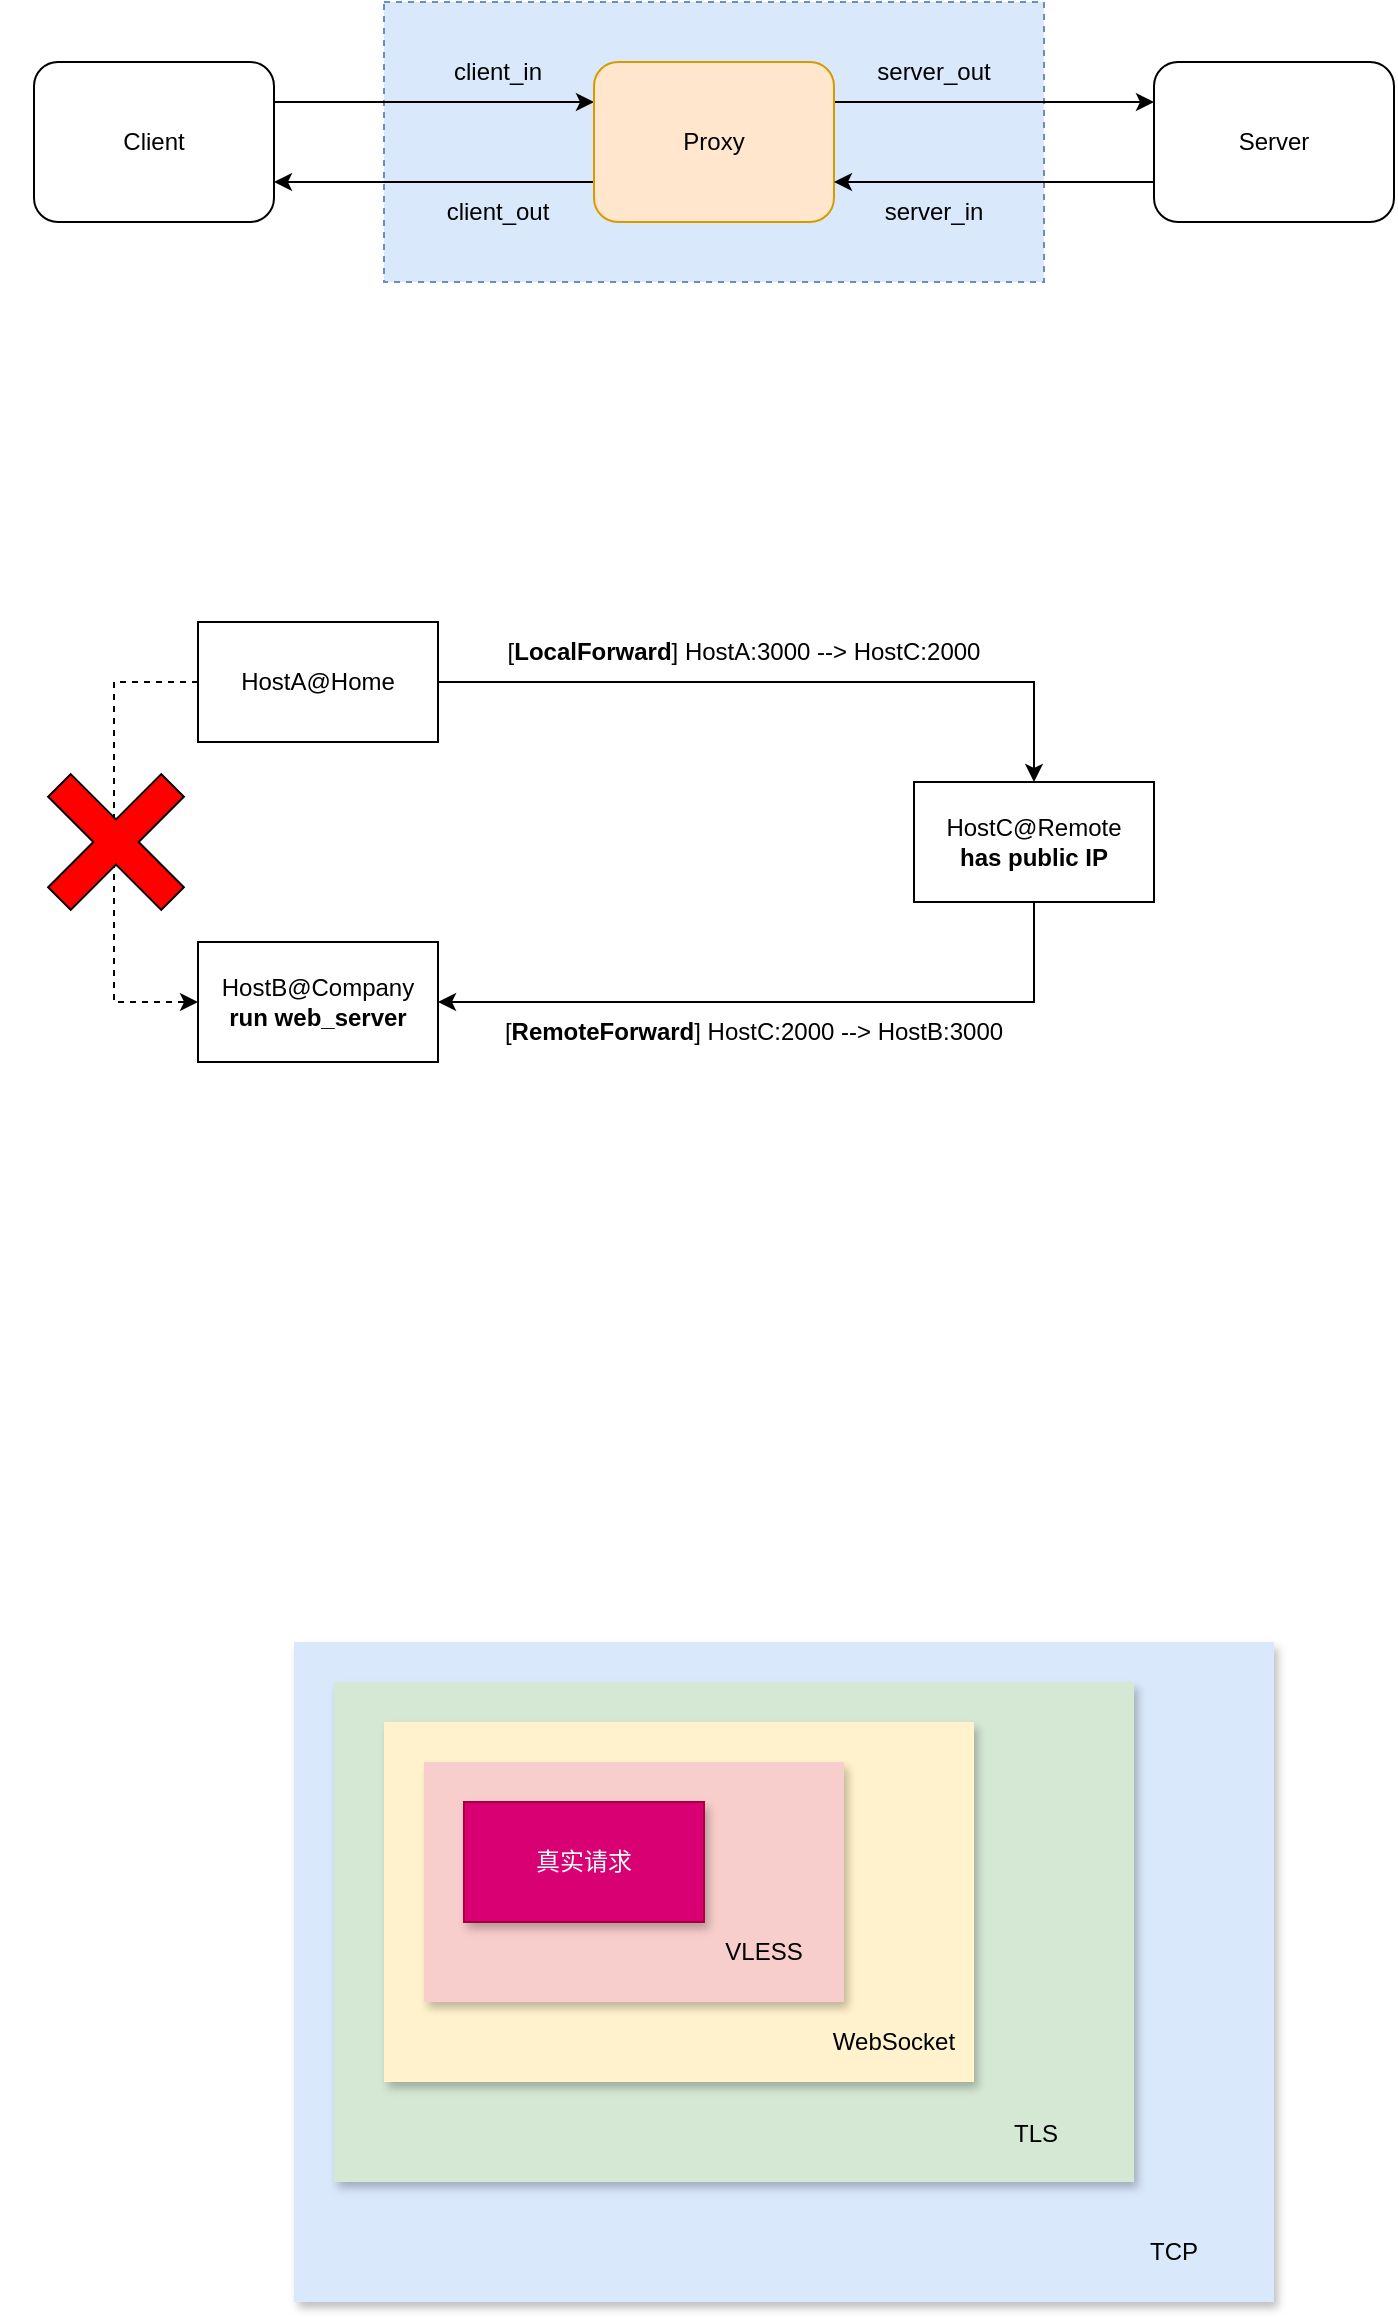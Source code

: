 <mxfile version="21.2.7" type="github">
  <diagram name="Page-1" id="8XETg-70EDmgeIA6E9z_">
    <mxGraphModel dx="968" dy="692" grid="1" gridSize="10" guides="1" tooltips="1" connect="1" arrows="1" fold="1" page="1" pageScale="1" pageWidth="850" pageHeight="1100" math="0" shadow="0">
      <root>
        <mxCell id="0" />
        <mxCell id="1" parent="0" />
        <mxCell id="nLy7EduG_a8Vsz1NF6yK-4" value="" style="rounded=0;whiteSpace=wrap;html=1;fillColor=#dae8fc;strokeColor=none;shadow=1;" vertex="1" parent="1">
          <mxGeometry x="170" y="990" width="490" height="330" as="geometry" />
        </mxCell>
        <mxCell id="nLy7EduG_a8Vsz1NF6yK-5" value="" style="rounded=0;whiteSpace=wrap;html=1;fillColor=#d5e8d4;strokeColor=none;shadow=1;" vertex="1" parent="1">
          <mxGeometry x="190" y="1010" width="400" height="250" as="geometry" />
        </mxCell>
        <mxCell id="nLy7EduG_a8Vsz1NF6yK-2" value="" style="rounded=0;whiteSpace=wrap;html=1;fillColor=#fff2cc;strokeColor=none;shadow=1;" vertex="1" parent="1">
          <mxGeometry x="215" y="1030" width="295" height="180" as="geometry" />
        </mxCell>
        <mxCell id="nLy7EduG_a8Vsz1NF6yK-3" value="" style="rounded=0;whiteSpace=wrap;html=1;fillColor=#f8cecc;strokeColor=none;shadow=1;" vertex="1" parent="1">
          <mxGeometry x="235" y="1050" width="210" height="120" as="geometry" />
        </mxCell>
        <mxCell id="RhbkSSskdxaJuLNrv9G9-12" value="" style="rounded=0;whiteSpace=wrap;html=1;fillColor=#dae8fc;dashed=1;strokeColor=#6c8ebf;" parent="1" vertex="1">
          <mxGeometry x="215" y="170" width="330" height="140" as="geometry" />
        </mxCell>
        <mxCell id="RhbkSSskdxaJuLNrv9G9-4" style="edgeStyle=orthogonalEdgeStyle;rounded=0;orthogonalLoop=1;jettySize=auto;html=1;exitX=1;exitY=0.25;exitDx=0;exitDy=0;entryX=0;entryY=0.25;entryDx=0;entryDy=0;" parent="1" source="RhbkSSskdxaJuLNrv9G9-1" target="RhbkSSskdxaJuLNrv9G9-2" edge="1">
          <mxGeometry relative="1" as="geometry" />
        </mxCell>
        <mxCell id="RhbkSSskdxaJuLNrv9G9-1" value="Client" style="rounded=1;whiteSpace=wrap;html=1;" parent="1" vertex="1">
          <mxGeometry x="40" y="200" width="120" height="80" as="geometry" />
        </mxCell>
        <mxCell id="RhbkSSskdxaJuLNrv9G9-5" style="edgeStyle=orthogonalEdgeStyle;rounded=0;orthogonalLoop=1;jettySize=auto;html=1;exitX=0;exitY=0.75;exitDx=0;exitDy=0;entryX=1;entryY=0.75;entryDx=0;entryDy=0;" parent="1" source="RhbkSSskdxaJuLNrv9G9-2" target="RhbkSSskdxaJuLNrv9G9-1" edge="1">
          <mxGeometry relative="1" as="geometry" />
        </mxCell>
        <mxCell id="RhbkSSskdxaJuLNrv9G9-6" style="edgeStyle=orthogonalEdgeStyle;rounded=0;orthogonalLoop=1;jettySize=auto;html=1;exitX=1;exitY=0.25;exitDx=0;exitDy=0;entryX=0;entryY=0.25;entryDx=0;entryDy=0;" parent="1" source="RhbkSSskdxaJuLNrv9G9-2" target="RhbkSSskdxaJuLNrv9G9-3" edge="1">
          <mxGeometry relative="1" as="geometry" />
        </mxCell>
        <mxCell id="RhbkSSskdxaJuLNrv9G9-2" value="Proxy" style="rounded=1;whiteSpace=wrap;html=1;fillColor=#ffe6cc;strokeColor=#d79b00;" parent="1" vertex="1">
          <mxGeometry x="320" y="200" width="120" height="80" as="geometry" />
        </mxCell>
        <mxCell id="RhbkSSskdxaJuLNrv9G9-7" style="edgeStyle=orthogonalEdgeStyle;rounded=0;orthogonalLoop=1;jettySize=auto;html=1;exitX=0;exitY=0.75;exitDx=0;exitDy=0;entryX=1;entryY=0.75;entryDx=0;entryDy=0;" parent="1" source="RhbkSSskdxaJuLNrv9G9-3" target="RhbkSSskdxaJuLNrv9G9-2" edge="1">
          <mxGeometry relative="1" as="geometry" />
        </mxCell>
        <mxCell id="RhbkSSskdxaJuLNrv9G9-3" value="Server" style="rounded=1;whiteSpace=wrap;html=1;" parent="1" vertex="1">
          <mxGeometry x="600" y="200" width="120" height="80" as="geometry" />
        </mxCell>
        <mxCell id="RhbkSSskdxaJuLNrv9G9-8" value="client_in" style="text;html=1;strokeColor=none;fillColor=none;align=center;verticalAlign=middle;whiteSpace=wrap;rounded=0;" parent="1" vertex="1">
          <mxGeometry x="242" y="190" width="60" height="30" as="geometry" />
        </mxCell>
        <mxCell id="RhbkSSskdxaJuLNrv9G9-9" value="client_out" style="text;html=1;strokeColor=none;fillColor=none;align=center;verticalAlign=middle;whiteSpace=wrap;rounded=0;" parent="1" vertex="1">
          <mxGeometry x="242" y="260" width="60" height="30" as="geometry" />
        </mxCell>
        <mxCell id="RhbkSSskdxaJuLNrv9G9-10" value="server_out" style="text;html=1;strokeColor=none;fillColor=none;align=center;verticalAlign=middle;whiteSpace=wrap;rounded=0;" parent="1" vertex="1">
          <mxGeometry x="460" y="190" width="60" height="30" as="geometry" />
        </mxCell>
        <mxCell id="RhbkSSskdxaJuLNrv9G9-11" value="server_in" style="text;html=1;strokeColor=none;fillColor=none;align=center;verticalAlign=middle;whiteSpace=wrap;rounded=0;" parent="1" vertex="1">
          <mxGeometry x="460" y="260" width="60" height="30" as="geometry" />
        </mxCell>
        <mxCell id="eDuGHIDuK_WC9twe6rPm-4" style="edgeStyle=orthogonalEdgeStyle;rounded=0;orthogonalLoop=1;jettySize=auto;html=1;exitX=1;exitY=0.5;exitDx=0;exitDy=0;entryX=0.5;entryY=0;entryDx=0;entryDy=0;" parent="1" source="eDuGHIDuK_WC9twe6rPm-1" target="eDuGHIDuK_WC9twe6rPm-3" edge="1">
          <mxGeometry relative="1" as="geometry" />
        </mxCell>
        <mxCell id="eDuGHIDuK_WC9twe6rPm-8" style="edgeStyle=orthogonalEdgeStyle;rounded=0;orthogonalLoop=1;jettySize=auto;html=1;exitX=0;exitY=0.5;exitDx=0;exitDy=0;entryX=0;entryY=0.5;entryDx=0;entryDy=0;dashed=1;" parent="1" source="eDuGHIDuK_WC9twe6rPm-1" target="eDuGHIDuK_WC9twe6rPm-2" edge="1">
          <mxGeometry relative="1" as="geometry">
            <Array as="points">
              <mxPoint x="80" y="510" />
              <mxPoint x="80" y="670" />
            </Array>
          </mxGeometry>
        </mxCell>
        <mxCell id="eDuGHIDuK_WC9twe6rPm-1" value="HostA@Home" style="rounded=0;whiteSpace=wrap;html=1;" parent="1" vertex="1">
          <mxGeometry x="122" y="480" width="120" height="60" as="geometry" />
        </mxCell>
        <mxCell id="eDuGHIDuK_WC9twe6rPm-2" value="HostB@Company&lt;br&gt;&lt;b&gt;run web_server&lt;/b&gt;" style="rounded=0;whiteSpace=wrap;html=1;" parent="1" vertex="1">
          <mxGeometry x="122" y="640" width="120" height="60" as="geometry" />
        </mxCell>
        <mxCell id="eDuGHIDuK_WC9twe6rPm-5" style="edgeStyle=orthogonalEdgeStyle;rounded=0;orthogonalLoop=1;jettySize=auto;html=1;exitX=0.5;exitY=1;exitDx=0;exitDy=0;entryX=1;entryY=0.5;entryDx=0;entryDy=0;" parent="1" source="eDuGHIDuK_WC9twe6rPm-3" target="eDuGHIDuK_WC9twe6rPm-2" edge="1">
          <mxGeometry relative="1" as="geometry" />
        </mxCell>
        <mxCell id="eDuGHIDuK_WC9twe6rPm-3" value="HostC@Remote&lt;br&gt;&lt;b&gt;has public IP&lt;/b&gt;" style="rounded=0;whiteSpace=wrap;html=1;" parent="1" vertex="1">
          <mxGeometry x="480" y="560" width="120" height="60" as="geometry" />
        </mxCell>
        <mxCell id="eDuGHIDuK_WC9twe6rPm-6" value="[&lt;b&gt;LocalForward&lt;/b&gt;] HostA:3000 --&amp;gt; HostC:2000" style="text;html=1;strokeColor=none;fillColor=none;align=center;verticalAlign=middle;whiteSpace=wrap;rounded=0;" parent="1" vertex="1">
          <mxGeometry x="270" y="480" width="250" height="30" as="geometry" />
        </mxCell>
        <mxCell id="eDuGHIDuK_WC9twe6rPm-7" value="[&lt;b&gt;RemoteForward&lt;/b&gt;] HostC:2000 --&amp;gt; HostB:3000" style="text;html=1;strokeColor=none;fillColor=none;align=center;verticalAlign=middle;whiteSpace=wrap;rounded=0;" parent="1" vertex="1">
          <mxGeometry x="260" y="670" width="280" height="30" as="geometry" />
        </mxCell>
        <mxCell id="eDuGHIDuK_WC9twe6rPm-9" value="" style="shape=cross;whiteSpace=wrap;html=1;rotation=45;fillColor=#FF0000;" parent="1" vertex="1">
          <mxGeometry x="41" y="550" width="80" height="80" as="geometry" />
        </mxCell>
        <mxCell id="nLy7EduG_a8Vsz1NF6yK-1" value="真实请求" style="rounded=0;whiteSpace=wrap;html=1;fillColor=#d80073;strokeColor=#A50040;shadow=1;glass=0;fontColor=#ffffff;" vertex="1" parent="1">
          <mxGeometry x="255" y="1070" width="120" height="60" as="geometry" />
        </mxCell>
        <mxCell id="nLy7EduG_a8Vsz1NF6yK-6" value="VLESS" style="text;html=1;strokeColor=none;fillColor=none;align=center;verticalAlign=middle;whiteSpace=wrap;rounded=0;" vertex="1" parent="1">
          <mxGeometry x="375" y="1130" width="60" height="30" as="geometry" />
        </mxCell>
        <mxCell id="nLy7EduG_a8Vsz1NF6yK-7" value="WebSocket" style="text;html=1;strokeColor=none;fillColor=none;align=center;verticalAlign=middle;whiteSpace=wrap;rounded=0;" vertex="1" parent="1">
          <mxGeometry x="440" y="1175" width="60" height="30" as="geometry" />
        </mxCell>
        <mxCell id="nLy7EduG_a8Vsz1NF6yK-8" value="TLS" style="text;html=1;strokeColor=none;fillColor=none;align=center;verticalAlign=middle;whiteSpace=wrap;rounded=0;" vertex="1" parent="1">
          <mxGeometry x="511" y="1221" width="60" height="30" as="geometry" />
        </mxCell>
        <mxCell id="nLy7EduG_a8Vsz1NF6yK-9" value="TCP" style="text;html=1;strokeColor=none;fillColor=none;align=center;verticalAlign=middle;whiteSpace=wrap;rounded=0;" vertex="1" parent="1">
          <mxGeometry x="580" y="1280" width="60" height="30" as="geometry" />
        </mxCell>
      </root>
    </mxGraphModel>
  </diagram>
</mxfile>
